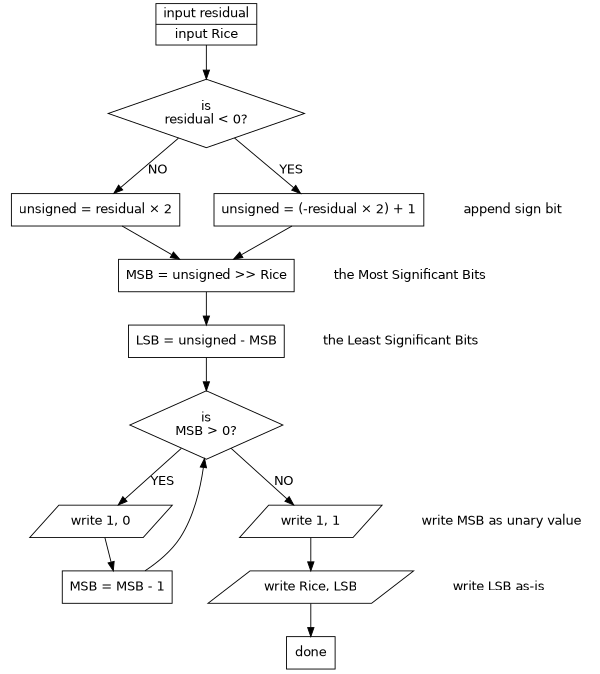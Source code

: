 digraph read_flac_residual {
  size="4,4.5";
  node [fontname="DejaVuSans"];
  edge [fontname="DejaVuSans"];
  ratio=fill;
  margin=0;

  init [shape=record,label="{input residual|input Rice}"];
  init -> check_sign;
  check_sign [shape=diamond,label="is\nresidual < 0?"];
  check_sign -> positive [label="NO"];
  check_sign -> negative [label="YES"];
  positive [shape=box,label="unsigned = residual × 2"];
  negative [shape=box,label="unsigned = (-residual × 2) + 1"];

  positive -> set_msb;
  negative -> set_msb;
  set_msb [shape=box,label="MSB = unsigned >> Rice"];
  set_msb -> set_lsb;
  set_lsb [shape=box,label="LSB = unsigned - MSB"];
  set_lsb -> check_msb_done;

  check_msb_done [shape=diamond,label="is\nMSB > 0?"];
  check_msb_done -> write_zero [label="YES"];
  write_zero [shape=parallelogram,label="write 1, 0"];
  write_zero -> decrement_msb;
  decrement_msb [shape=box,label="MSB = MSB - 1"];
  decrement_msb -> check_msb_done;
  check_msb_done -> write_one [label="NO"];
  write_one [shape=parallelogram,label="write 1, 1"];
  write_one -> write_lsb;
  write_lsb [shape=parallelogram,label="write Rice, LSB"];
  write_lsb -> done;
  done [shape=record,label="done"];

  label1 [shape=plaintext,label="append sign bit"];
  {rank=same; label1; positive; negative;};
  label2 [shape=plaintext,label="the Most Significant Bits"];
  {rank=same; label2; set_msb;};
  label3 [shape=plaintext,label="the Least Significant Bits"];
  {rank=same; label3; set_lsb;};
  label4 [shape=plaintext,label="write MSB as unary value"];
  {rank=same; label4; write_zero; write_one};
  label5 [shape=plaintext,label="write LSB as-is"];
  {rank=same; label5; write_lsb;};
}
